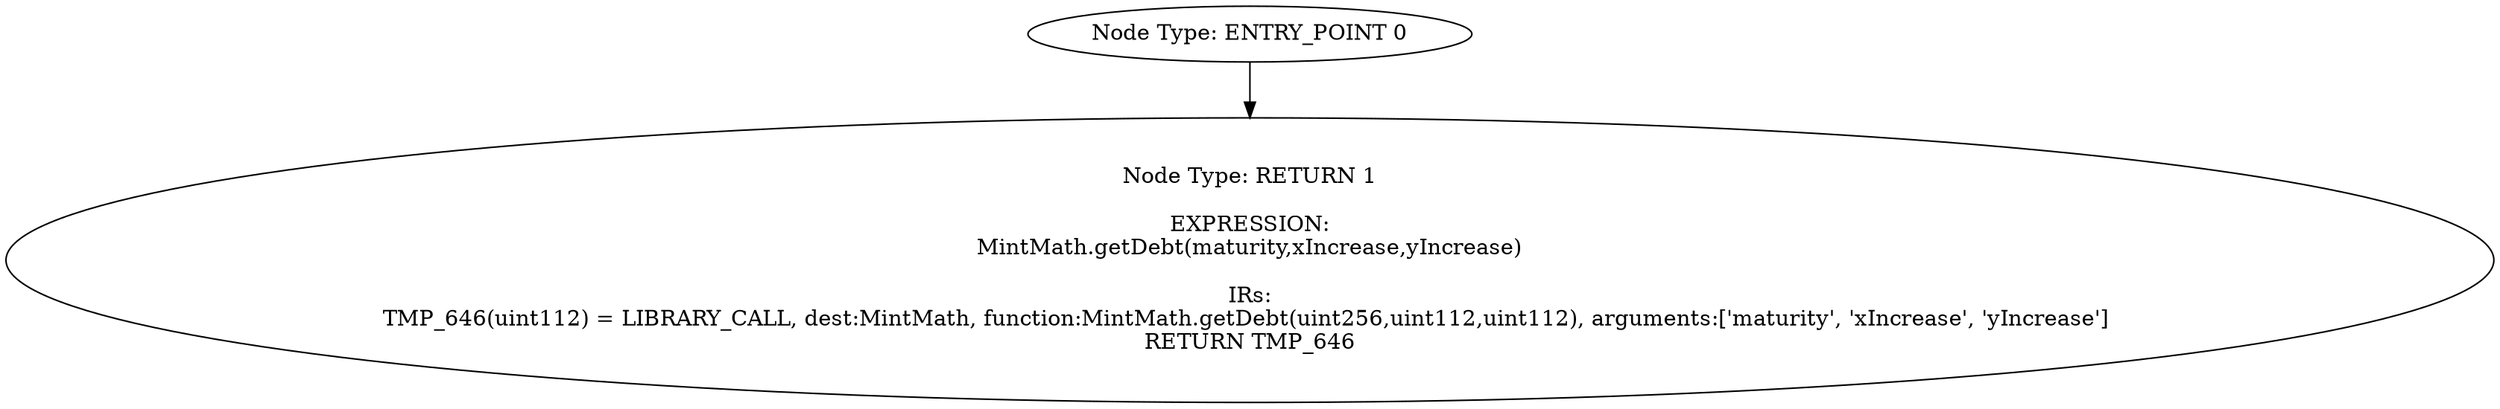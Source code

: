 digraph{
0[label="Node Type: ENTRY_POINT 0
"];
0->1;
1[label="Node Type: RETURN 1

EXPRESSION:
MintMath.getDebt(maturity,xIncrease,yIncrease)

IRs:
TMP_646(uint112) = LIBRARY_CALL, dest:MintMath, function:MintMath.getDebt(uint256,uint112,uint112), arguments:['maturity', 'xIncrease', 'yIncrease'] 
RETURN TMP_646"];
}
